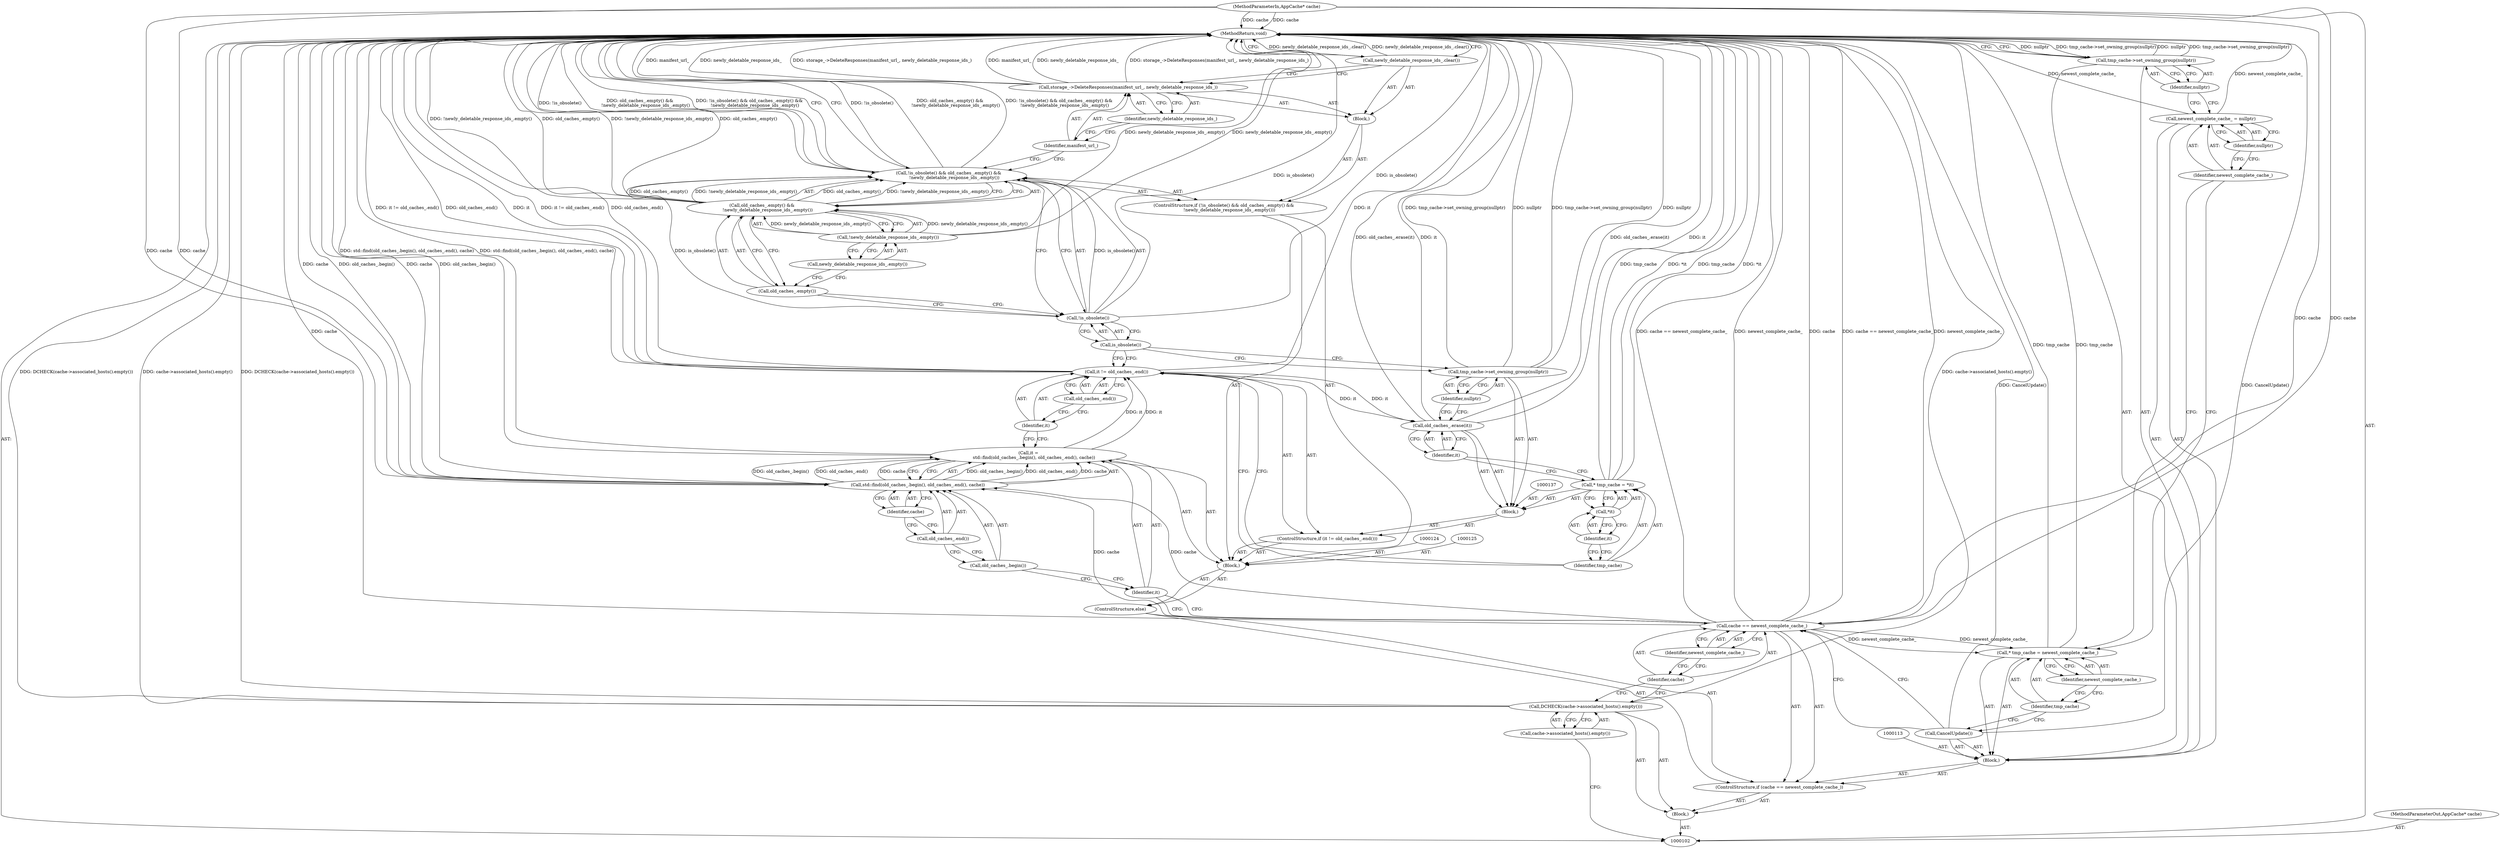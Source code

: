 digraph "1_Chrome_9d2ead1650a1c901754dd1a68705006a6934cffc" {
"1000159" [label="(MethodReturn,void)"];
"1000103" [label="(MethodParameterIn,AppCache* cache)"];
"1000241" [label="(MethodParameterOut,AppCache* cache)"];
"1000104" [label="(Block,)"];
"1000126" [label="(Call,it =\n        std::find(old_caches_.begin(), old_caches_.end(), cache))"];
"1000127" [label="(Identifier,it)"];
"1000123" [label="(Block,)"];
"1000129" [label="(Call,old_caches_.begin())"];
"1000130" [label="(Call,old_caches_.end())"];
"1000131" [label="(Identifier,cache)"];
"1000128" [label="(Call,std::find(old_caches_.begin(), old_caches_.end(), cache))"];
"1000135" [label="(Call,old_caches_.end())"];
"1000132" [label="(ControlStructure,if (it != old_caches_.end()))"];
"1000133" [label="(Call,it != old_caches_.end())"];
"1000134" [label="(Identifier,it)"];
"1000138" [label="(Call,* tmp_cache = *it)"];
"1000139" [label="(Identifier,tmp_cache)"];
"1000140" [label="(Call,*it)"];
"1000141" [label="(Identifier,it)"];
"1000136" [label="(Block,)"];
"1000143" [label="(Identifier,it)"];
"1000142" [label="(Call,old_caches_.erase(it))"];
"1000145" [label="(Identifier,nullptr)"];
"1000144" [label="(Call,tmp_cache->set_owning_group(nullptr))"];
"1000150" [label="(Call,old_caches_.empty() &&\n        !newly_deletable_response_ids_.empty())"];
"1000151" [label="(Call,old_caches_.empty())"];
"1000146" [label="(ControlStructure,if (!is_obsolete() && old_caches_.empty() &&\n        !newly_deletable_response_ids_.empty()))"];
"1000147" [label="(Call,!is_obsolete() && old_caches_.empty() &&\n        !newly_deletable_response_ids_.empty())"];
"1000148" [label="(Call,!is_obsolete())"];
"1000149" [label="(Call,is_obsolete())"];
"1000106" [label="(Call,cache->associated_hosts().empty())"];
"1000105" [label="(Call,DCHECK(cache->associated_hosts().empty()))"];
"1000154" [label="(Block,)"];
"1000152" [label="(Call,!newly_deletable_response_ids_.empty())"];
"1000153" [label="(Call,newly_deletable_response_ids_.empty())"];
"1000156" [label="(Identifier,manifest_url_)"];
"1000157" [label="(Identifier,newly_deletable_response_ids_)"];
"1000155" [label="(Call,storage_->DeleteResponses(manifest_url_, newly_deletable_response_ids_))"];
"1000158" [label="(Call,newly_deletable_response_ids_.clear())"];
"1000110" [label="(Identifier,newest_complete_cache_)"];
"1000107" [label="(ControlStructure,if (cache == newest_complete_cache_))"];
"1000108" [label="(Call,cache == newest_complete_cache_)"];
"1000109" [label="(Identifier,cache)"];
"1000112" [label="(Call,CancelUpdate())"];
"1000114" [label="(Call,* tmp_cache = newest_complete_cache_)"];
"1000115" [label="(Identifier,tmp_cache)"];
"1000116" [label="(Identifier,newest_complete_cache_)"];
"1000111" [label="(Block,)"];
"1000119" [label="(Identifier,nullptr)"];
"1000117" [label="(Call,newest_complete_cache_ = nullptr)"];
"1000118" [label="(Identifier,newest_complete_cache_)"];
"1000121" [label="(Identifier,nullptr)"];
"1000120" [label="(Call,tmp_cache->set_owning_group(nullptr))"];
"1000122" [label="(ControlStructure,else)"];
"1000159" -> "1000102"  [label="AST: "];
"1000159" -> "1000120"  [label="CFG: "];
"1000159" -> "1000158"  [label="CFG: "];
"1000159" -> "1000147"  [label="CFG: "];
"1000142" -> "1000159"  [label="DDG: old_caches_.erase(it)"];
"1000142" -> "1000159"  [label="DDG: it"];
"1000108" -> "1000159"  [label="DDG: cache == newest_complete_cache_"];
"1000108" -> "1000159"  [label="DDG: newest_complete_cache_"];
"1000108" -> "1000159"  [label="DDG: cache"];
"1000150" -> "1000159"  [label="DDG: old_caches_.empty()"];
"1000150" -> "1000159"  [label="DDG: !newly_deletable_response_ids_.empty()"];
"1000155" -> "1000159"  [label="DDG: newly_deletable_response_ids_"];
"1000155" -> "1000159"  [label="DDG: storage_->DeleteResponses(manifest_url_, newly_deletable_response_ids_)"];
"1000155" -> "1000159"  [label="DDG: manifest_url_"];
"1000105" -> "1000159"  [label="DDG: DCHECK(cache->associated_hosts().empty())"];
"1000105" -> "1000159"  [label="DDG: cache->associated_hosts().empty()"];
"1000138" -> "1000159"  [label="DDG: tmp_cache"];
"1000138" -> "1000159"  [label="DDG: *it"];
"1000152" -> "1000159"  [label="DDG: newly_deletable_response_ids_.empty()"];
"1000117" -> "1000159"  [label="DDG: newest_complete_cache_"];
"1000147" -> "1000159"  [label="DDG: old_caches_.empty() &&\n        !newly_deletable_response_ids_.empty()"];
"1000147" -> "1000159"  [label="DDG: !is_obsolete() && old_caches_.empty() &&\n        !newly_deletable_response_ids_.empty()"];
"1000147" -> "1000159"  [label="DDG: !is_obsolete()"];
"1000128" -> "1000159"  [label="DDG: cache"];
"1000128" -> "1000159"  [label="DDG: old_caches_.begin()"];
"1000144" -> "1000159"  [label="DDG: tmp_cache->set_owning_group(nullptr)"];
"1000144" -> "1000159"  [label="DDG: nullptr"];
"1000133" -> "1000159"  [label="DDG: it"];
"1000133" -> "1000159"  [label="DDG: it != old_caches_.end()"];
"1000133" -> "1000159"  [label="DDG: old_caches_.end()"];
"1000158" -> "1000159"  [label="DDG: newly_deletable_response_ids_.clear()"];
"1000103" -> "1000159"  [label="DDG: cache"];
"1000114" -> "1000159"  [label="DDG: tmp_cache"];
"1000120" -> "1000159"  [label="DDG: nullptr"];
"1000120" -> "1000159"  [label="DDG: tmp_cache->set_owning_group(nullptr)"];
"1000148" -> "1000159"  [label="DDG: is_obsolete()"];
"1000112" -> "1000159"  [label="DDG: CancelUpdate()"];
"1000126" -> "1000159"  [label="DDG: std::find(old_caches_.begin(), old_caches_.end(), cache)"];
"1000103" -> "1000102"  [label="AST: "];
"1000103" -> "1000159"  [label="DDG: cache"];
"1000103" -> "1000108"  [label="DDG: cache"];
"1000103" -> "1000128"  [label="DDG: cache"];
"1000241" -> "1000102"  [label="AST: "];
"1000104" -> "1000102"  [label="AST: "];
"1000105" -> "1000104"  [label="AST: "];
"1000107" -> "1000104"  [label="AST: "];
"1000126" -> "1000123"  [label="AST: "];
"1000126" -> "1000128"  [label="CFG: "];
"1000127" -> "1000126"  [label="AST: "];
"1000128" -> "1000126"  [label="AST: "];
"1000134" -> "1000126"  [label="CFG: "];
"1000126" -> "1000159"  [label="DDG: std::find(old_caches_.begin(), old_caches_.end(), cache)"];
"1000128" -> "1000126"  [label="DDG: old_caches_.begin()"];
"1000128" -> "1000126"  [label="DDG: old_caches_.end()"];
"1000128" -> "1000126"  [label="DDG: cache"];
"1000126" -> "1000133"  [label="DDG: it"];
"1000127" -> "1000126"  [label="AST: "];
"1000127" -> "1000108"  [label="CFG: "];
"1000129" -> "1000127"  [label="CFG: "];
"1000123" -> "1000122"  [label="AST: "];
"1000124" -> "1000123"  [label="AST: "];
"1000125" -> "1000123"  [label="AST: "];
"1000126" -> "1000123"  [label="AST: "];
"1000132" -> "1000123"  [label="AST: "];
"1000146" -> "1000123"  [label="AST: "];
"1000129" -> "1000128"  [label="AST: "];
"1000129" -> "1000127"  [label="CFG: "];
"1000130" -> "1000129"  [label="CFG: "];
"1000130" -> "1000128"  [label="AST: "];
"1000130" -> "1000129"  [label="CFG: "];
"1000131" -> "1000130"  [label="CFG: "];
"1000131" -> "1000128"  [label="AST: "];
"1000131" -> "1000130"  [label="CFG: "];
"1000128" -> "1000131"  [label="CFG: "];
"1000128" -> "1000126"  [label="AST: "];
"1000128" -> "1000131"  [label="CFG: "];
"1000129" -> "1000128"  [label="AST: "];
"1000130" -> "1000128"  [label="AST: "];
"1000131" -> "1000128"  [label="AST: "];
"1000126" -> "1000128"  [label="CFG: "];
"1000128" -> "1000159"  [label="DDG: cache"];
"1000128" -> "1000159"  [label="DDG: old_caches_.begin()"];
"1000128" -> "1000126"  [label="DDG: old_caches_.begin()"];
"1000128" -> "1000126"  [label="DDG: old_caches_.end()"];
"1000128" -> "1000126"  [label="DDG: cache"];
"1000108" -> "1000128"  [label="DDG: cache"];
"1000103" -> "1000128"  [label="DDG: cache"];
"1000135" -> "1000133"  [label="AST: "];
"1000135" -> "1000134"  [label="CFG: "];
"1000133" -> "1000135"  [label="CFG: "];
"1000132" -> "1000123"  [label="AST: "];
"1000133" -> "1000132"  [label="AST: "];
"1000136" -> "1000132"  [label="AST: "];
"1000133" -> "1000132"  [label="AST: "];
"1000133" -> "1000135"  [label="CFG: "];
"1000134" -> "1000133"  [label="AST: "];
"1000135" -> "1000133"  [label="AST: "];
"1000139" -> "1000133"  [label="CFG: "];
"1000149" -> "1000133"  [label="CFG: "];
"1000133" -> "1000159"  [label="DDG: it"];
"1000133" -> "1000159"  [label="DDG: it != old_caches_.end()"];
"1000133" -> "1000159"  [label="DDG: old_caches_.end()"];
"1000126" -> "1000133"  [label="DDG: it"];
"1000133" -> "1000142"  [label="DDG: it"];
"1000134" -> "1000133"  [label="AST: "];
"1000134" -> "1000126"  [label="CFG: "];
"1000135" -> "1000134"  [label="CFG: "];
"1000138" -> "1000136"  [label="AST: "];
"1000138" -> "1000140"  [label="CFG: "];
"1000139" -> "1000138"  [label="AST: "];
"1000140" -> "1000138"  [label="AST: "];
"1000143" -> "1000138"  [label="CFG: "];
"1000138" -> "1000159"  [label="DDG: tmp_cache"];
"1000138" -> "1000159"  [label="DDG: *it"];
"1000139" -> "1000138"  [label="AST: "];
"1000139" -> "1000133"  [label="CFG: "];
"1000141" -> "1000139"  [label="CFG: "];
"1000140" -> "1000138"  [label="AST: "];
"1000140" -> "1000141"  [label="CFG: "];
"1000141" -> "1000140"  [label="AST: "];
"1000138" -> "1000140"  [label="CFG: "];
"1000141" -> "1000140"  [label="AST: "];
"1000141" -> "1000139"  [label="CFG: "];
"1000140" -> "1000141"  [label="CFG: "];
"1000136" -> "1000132"  [label="AST: "];
"1000137" -> "1000136"  [label="AST: "];
"1000138" -> "1000136"  [label="AST: "];
"1000142" -> "1000136"  [label="AST: "];
"1000144" -> "1000136"  [label="AST: "];
"1000143" -> "1000142"  [label="AST: "];
"1000143" -> "1000138"  [label="CFG: "];
"1000142" -> "1000143"  [label="CFG: "];
"1000142" -> "1000136"  [label="AST: "];
"1000142" -> "1000143"  [label="CFG: "];
"1000143" -> "1000142"  [label="AST: "];
"1000145" -> "1000142"  [label="CFG: "];
"1000142" -> "1000159"  [label="DDG: old_caches_.erase(it)"];
"1000142" -> "1000159"  [label="DDG: it"];
"1000133" -> "1000142"  [label="DDG: it"];
"1000145" -> "1000144"  [label="AST: "];
"1000145" -> "1000142"  [label="CFG: "];
"1000144" -> "1000145"  [label="CFG: "];
"1000144" -> "1000136"  [label="AST: "];
"1000144" -> "1000145"  [label="CFG: "];
"1000145" -> "1000144"  [label="AST: "];
"1000149" -> "1000144"  [label="CFG: "];
"1000144" -> "1000159"  [label="DDG: tmp_cache->set_owning_group(nullptr)"];
"1000144" -> "1000159"  [label="DDG: nullptr"];
"1000150" -> "1000147"  [label="AST: "];
"1000150" -> "1000151"  [label="CFG: "];
"1000150" -> "1000152"  [label="CFG: "];
"1000151" -> "1000150"  [label="AST: "];
"1000152" -> "1000150"  [label="AST: "];
"1000147" -> "1000150"  [label="CFG: "];
"1000150" -> "1000159"  [label="DDG: old_caches_.empty()"];
"1000150" -> "1000159"  [label="DDG: !newly_deletable_response_ids_.empty()"];
"1000150" -> "1000147"  [label="DDG: old_caches_.empty()"];
"1000150" -> "1000147"  [label="DDG: !newly_deletable_response_ids_.empty()"];
"1000152" -> "1000150"  [label="DDG: newly_deletable_response_ids_.empty()"];
"1000151" -> "1000150"  [label="AST: "];
"1000151" -> "1000148"  [label="CFG: "];
"1000153" -> "1000151"  [label="CFG: "];
"1000150" -> "1000151"  [label="CFG: "];
"1000146" -> "1000123"  [label="AST: "];
"1000147" -> "1000146"  [label="AST: "];
"1000154" -> "1000146"  [label="AST: "];
"1000147" -> "1000146"  [label="AST: "];
"1000147" -> "1000148"  [label="CFG: "];
"1000147" -> "1000150"  [label="CFG: "];
"1000148" -> "1000147"  [label="AST: "];
"1000150" -> "1000147"  [label="AST: "];
"1000156" -> "1000147"  [label="CFG: "];
"1000159" -> "1000147"  [label="CFG: "];
"1000147" -> "1000159"  [label="DDG: old_caches_.empty() &&\n        !newly_deletable_response_ids_.empty()"];
"1000147" -> "1000159"  [label="DDG: !is_obsolete() && old_caches_.empty() &&\n        !newly_deletable_response_ids_.empty()"];
"1000147" -> "1000159"  [label="DDG: !is_obsolete()"];
"1000148" -> "1000147"  [label="DDG: is_obsolete()"];
"1000150" -> "1000147"  [label="DDG: old_caches_.empty()"];
"1000150" -> "1000147"  [label="DDG: !newly_deletable_response_ids_.empty()"];
"1000148" -> "1000147"  [label="AST: "];
"1000148" -> "1000149"  [label="CFG: "];
"1000149" -> "1000148"  [label="AST: "];
"1000151" -> "1000148"  [label="CFG: "];
"1000147" -> "1000148"  [label="CFG: "];
"1000148" -> "1000159"  [label="DDG: is_obsolete()"];
"1000148" -> "1000147"  [label="DDG: is_obsolete()"];
"1000149" -> "1000148"  [label="AST: "];
"1000149" -> "1000144"  [label="CFG: "];
"1000149" -> "1000133"  [label="CFG: "];
"1000148" -> "1000149"  [label="CFG: "];
"1000106" -> "1000105"  [label="AST: "];
"1000106" -> "1000102"  [label="CFG: "];
"1000105" -> "1000106"  [label="CFG: "];
"1000105" -> "1000104"  [label="AST: "];
"1000105" -> "1000106"  [label="CFG: "];
"1000106" -> "1000105"  [label="AST: "];
"1000109" -> "1000105"  [label="CFG: "];
"1000105" -> "1000159"  [label="DDG: DCHECK(cache->associated_hosts().empty())"];
"1000105" -> "1000159"  [label="DDG: cache->associated_hosts().empty()"];
"1000154" -> "1000146"  [label="AST: "];
"1000155" -> "1000154"  [label="AST: "];
"1000158" -> "1000154"  [label="AST: "];
"1000152" -> "1000150"  [label="AST: "];
"1000152" -> "1000153"  [label="CFG: "];
"1000153" -> "1000152"  [label="AST: "];
"1000150" -> "1000152"  [label="CFG: "];
"1000152" -> "1000159"  [label="DDG: newly_deletable_response_ids_.empty()"];
"1000152" -> "1000150"  [label="DDG: newly_deletable_response_ids_.empty()"];
"1000153" -> "1000152"  [label="AST: "];
"1000153" -> "1000151"  [label="CFG: "];
"1000152" -> "1000153"  [label="CFG: "];
"1000156" -> "1000155"  [label="AST: "];
"1000156" -> "1000147"  [label="CFG: "];
"1000157" -> "1000156"  [label="CFG: "];
"1000157" -> "1000155"  [label="AST: "];
"1000157" -> "1000156"  [label="CFG: "];
"1000155" -> "1000157"  [label="CFG: "];
"1000155" -> "1000154"  [label="AST: "];
"1000155" -> "1000157"  [label="CFG: "];
"1000156" -> "1000155"  [label="AST: "];
"1000157" -> "1000155"  [label="AST: "];
"1000158" -> "1000155"  [label="CFG: "];
"1000155" -> "1000159"  [label="DDG: newly_deletable_response_ids_"];
"1000155" -> "1000159"  [label="DDG: storage_->DeleteResponses(manifest_url_, newly_deletable_response_ids_)"];
"1000155" -> "1000159"  [label="DDG: manifest_url_"];
"1000158" -> "1000154"  [label="AST: "];
"1000158" -> "1000155"  [label="CFG: "];
"1000159" -> "1000158"  [label="CFG: "];
"1000158" -> "1000159"  [label="DDG: newly_deletable_response_ids_.clear()"];
"1000110" -> "1000108"  [label="AST: "];
"1000110" -> "1000109"  [label="CFG: "];
"1000108" -> "1000110"  [label="CFG: "];
"1000107" -> "1000104"  [label="AST: "];
"1000108" -> "1000107"  [label="AST: "];
"1000111" -> "1000107"  [label="AST: "];
"1000122" -> "1000107"  [label="AST: "];
"1000108" -> "1000107"  [label="AST: "];
"1000108" -> "1000110"  [label="CFG: "];
"1000109" -> "1000108"  [label="AST: "];
"1000110" -> "1000108"  [label="AST: "];
"1000112" -> "1000108"  [label="CFG: "];
"1000127" -> "1000108"  [label="CFG: "];
"1000108" -> "1000159"  [label="DDG: cache == newest_complete_cache_"];
"1000108" -> "1000159"  [label="DDG: newest_complete_cache_"];
"1000108" -> "1000159"  [label="DDG: cache"];
"1000103" -> "1000108"  [label="DDG: cache"];
"1000108" -> "1000114"  [label="DDG: newest_complete_cache_"];
"1000108" -> "1000128"  [label="DDG: cache"];
"1000109" -> "1000108"  [label="AST: "];
"1000109" -> "1000105"  [label="CFG: "];
"1000110" -> "1000109"  [label="CFG: "];
"1000112" -> "1000111"  [label="AST: "];
"1000112" -> "1000108"  [label="CFG: "];
"1000115" -> "1000112"  [label="CFG: "];
"1000112" -> "1000159"  [label="DDG: CancelUpdate()"];
"1000114" -> "1000111"  [label="AST: "];
"1000114" -> "1000116"  [label="CFG: "];
"1000115" -> "1000114"  [label="AST: "];
"1000116" -> "1000114"  [label="AST: "];
"1000118" -> "1000114"  [label="CFG: "];
"1000114" -> "1000159"  [label="DDG: tmp_cache"];
"1000108" -> "1000114"  [label="DDG: newest_complete_cache_"];
"1000115" -> "1000114"  [label="AST: "];
"1000115" -> "1000112"  [label="CFG: "];
"1000116" -> "1000115"  [label="CFG: "];
"1000116" -> "1000114"  [label="AST: "];
"1000116" -> "1000115"  [label="CFG: "];
"1000114" -> "1000116"  [label="CFG: "];
"1000111" -> "1000107"  [label="AST: "];
"1000112" -> "1000111"  [label="AST: "];
"1000113" -> "1000111"  [label="AST: "];
"1000114" -> "1000111"  [label="AST: "];
"1000117" -> "1000111"  [label="AST: "];
"1000120" -> "1000111"  [label="AST: "];
"1000119" -> "1000117"  [label="AST: "];
"1000119" -> "1000118"  [label="CFG: "];
"1000117" -> "1000119"  [label="CFG: "];
"1000117" -> "1000111"  [label="AST: "];
"1000117" -> "1000119"  [label="CFG: "];
"1000118" -> "1000117"  [label="AST: "];
"1000119" -> "1000117"  [label="AST: "];
"1000121" -> "1000117"  [label="CFG: "];
"1000117" -> "1000159"  [label="DDG: newest_complete_cache_"];
"1000118" -> "1000117"  [label="AST: "];
"1000118" -> "1000114"  [label="CFG: "];
"1000119" -> "1000118"  [label="CFG: "];
"1000121" -> "1000120"  [label="AST: "];
"1000121" -> "1000117"  [label="CFG: "];
"1000120" -> "1000121"  [label="CFG: "];
"1000120" -> "1000111"  [label="AST: "];
"1000120" -> "1000121"  [label="CFG: "];
"1000121" -> "1000120"  [label="AST: "];
"1000159" -> "1000120"  [label="CFG: "];
"1000120" -> "1000159"  [label="DDG: nullptr"];
"1000120" -> "1000159"  [label="DDG: tmp_cache->set_owning_group(nullptr)"];
"1000122" -> "1000107"  [label="AST: "];
"1000123" -> "1000122"  [label="AST: "];
}
